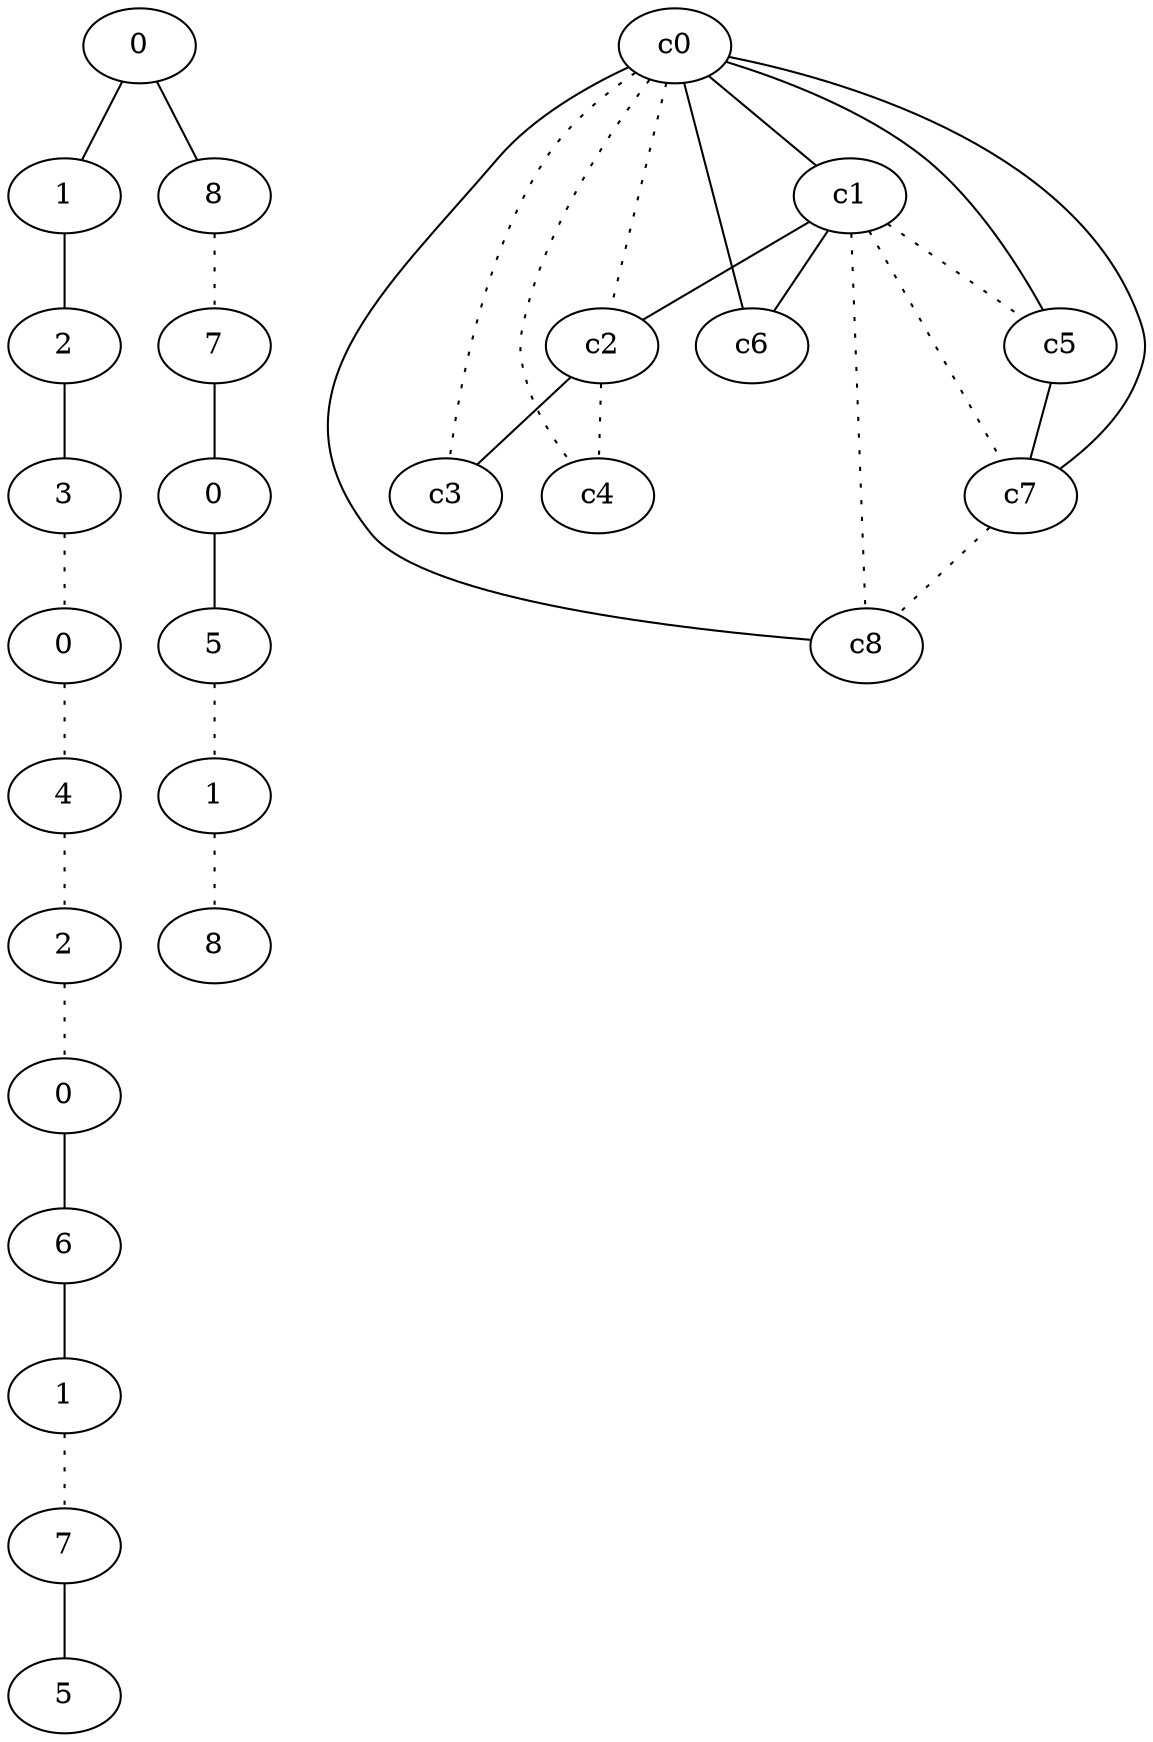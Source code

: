 graph {
a0[label=0];
a1[label=1];
a2[label=2];
a3[label=3];
a4[label=0];
a5[label=4];
a6[label=2];
a7[label=0];
a8[label=6];
a9[label=1];
a10[label=7];
a11[label=5];
a12[label=8];
a13[label=7];
a14[label=0];
a15[label=5];
a16[label=1];
a17[label=8];
a0 -- a1;
a0 -- a12;
a1 -- a2;
a2 -- a3;
a3 -- a4 [style=dotted];
a4 -- a5 [style=dotted];
a5 -- a6 [style=dotted];
a6 -- a7 [style=dotted];
a7 -- a8;
a8 -- a9;
a9 -- a10 [style=dotted];
a10 -- a11;
a12 -- a13 [style=dotted];
a13 -- a14;
a14 -- a15;
a15 -- a16 [style=dotted];
a16 -- a17 [style=dotted];
c0 -- c1;
c0 -- c2 [style=dotted];
c0 -- c3 [style=dotted];
c0 -- c4 [style=dotted];
c0 -- c5;
c0 -- c6;
c0 -- c7;
c0 -- c8;
c1 -- c2;
c1 -- c5 [style=dotted];
c1 -- c6;
c1 -- c7 [style=dotted];
c1 -- c8 [style=dotted];
c2 -- c3;
c2 -- c4 [style=dotted];
c5 -- c7;
c7 -- c8 [style=dotted];
}

